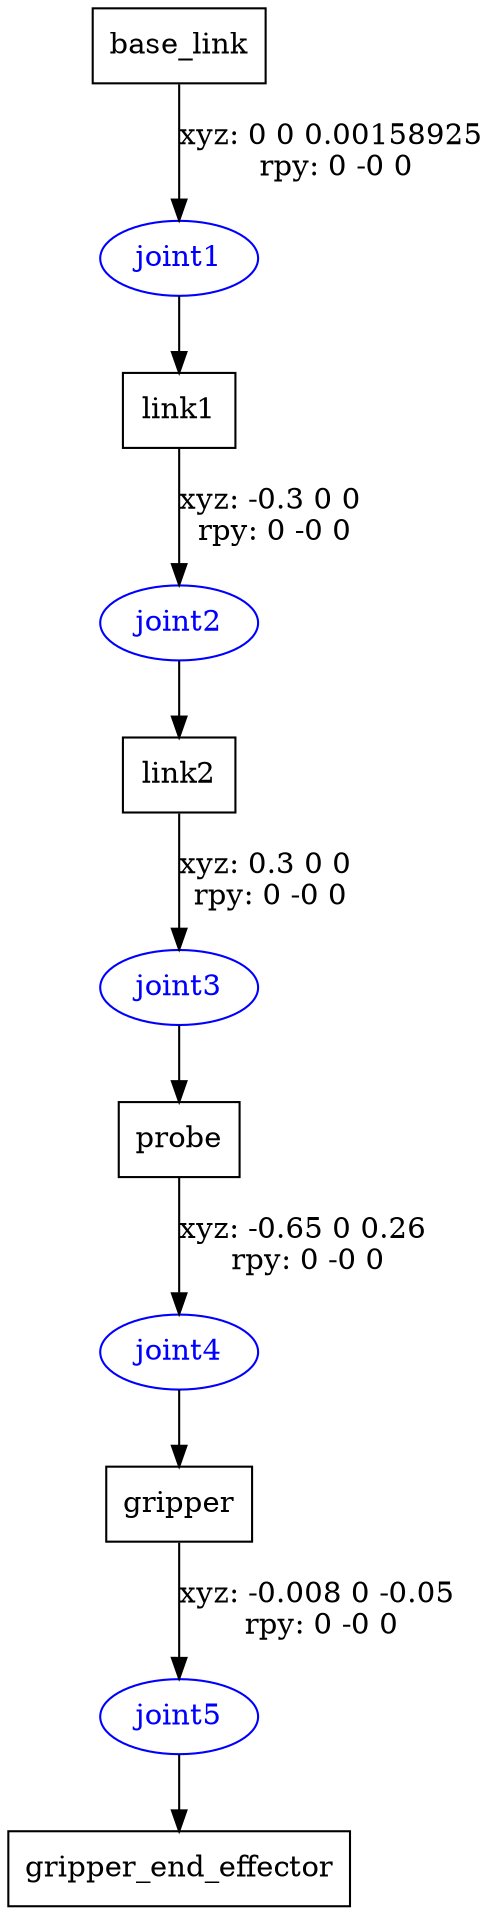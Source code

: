 digraph G {
node [shape=box];
"base_link" [label="base_link"];
"link1" [label="link1"];
"link2" [label="link2"];
"probe" [label="probe"];
"gripper" [label="gripper"];
"gripper_end_effector" [label="gripper_end_effector"];
node [shape=ellipse, color=blue, fontcolor=blue];
"base_link" -> "joint1" [label="xyz: 0 0 0.00158925 \nrpy: 0 -0 0"]
"joint1" -> "link1"
"link1" -> "joint2" [label="xyz: -0.3 0 0 \nrpy: 0 -0 0"]
"joint2" -> "link2"
"link2" -> "joint3" [label="xyz: 0.3 0 0 \nrpy: 0 -0 0"]
"joint3" -> "probe"
"probe" -> "joint4" [label="xyz: -0.65 0 0.26 \nrpy: 0 -0 0"]
"joint4" -> "gripper"
"gripper" -> "joint5" [label="xyz: -0.008 0 -0.05 \nrpy: 0 -0 0"]
"joint5" -> "gripper_end_effector"
}
